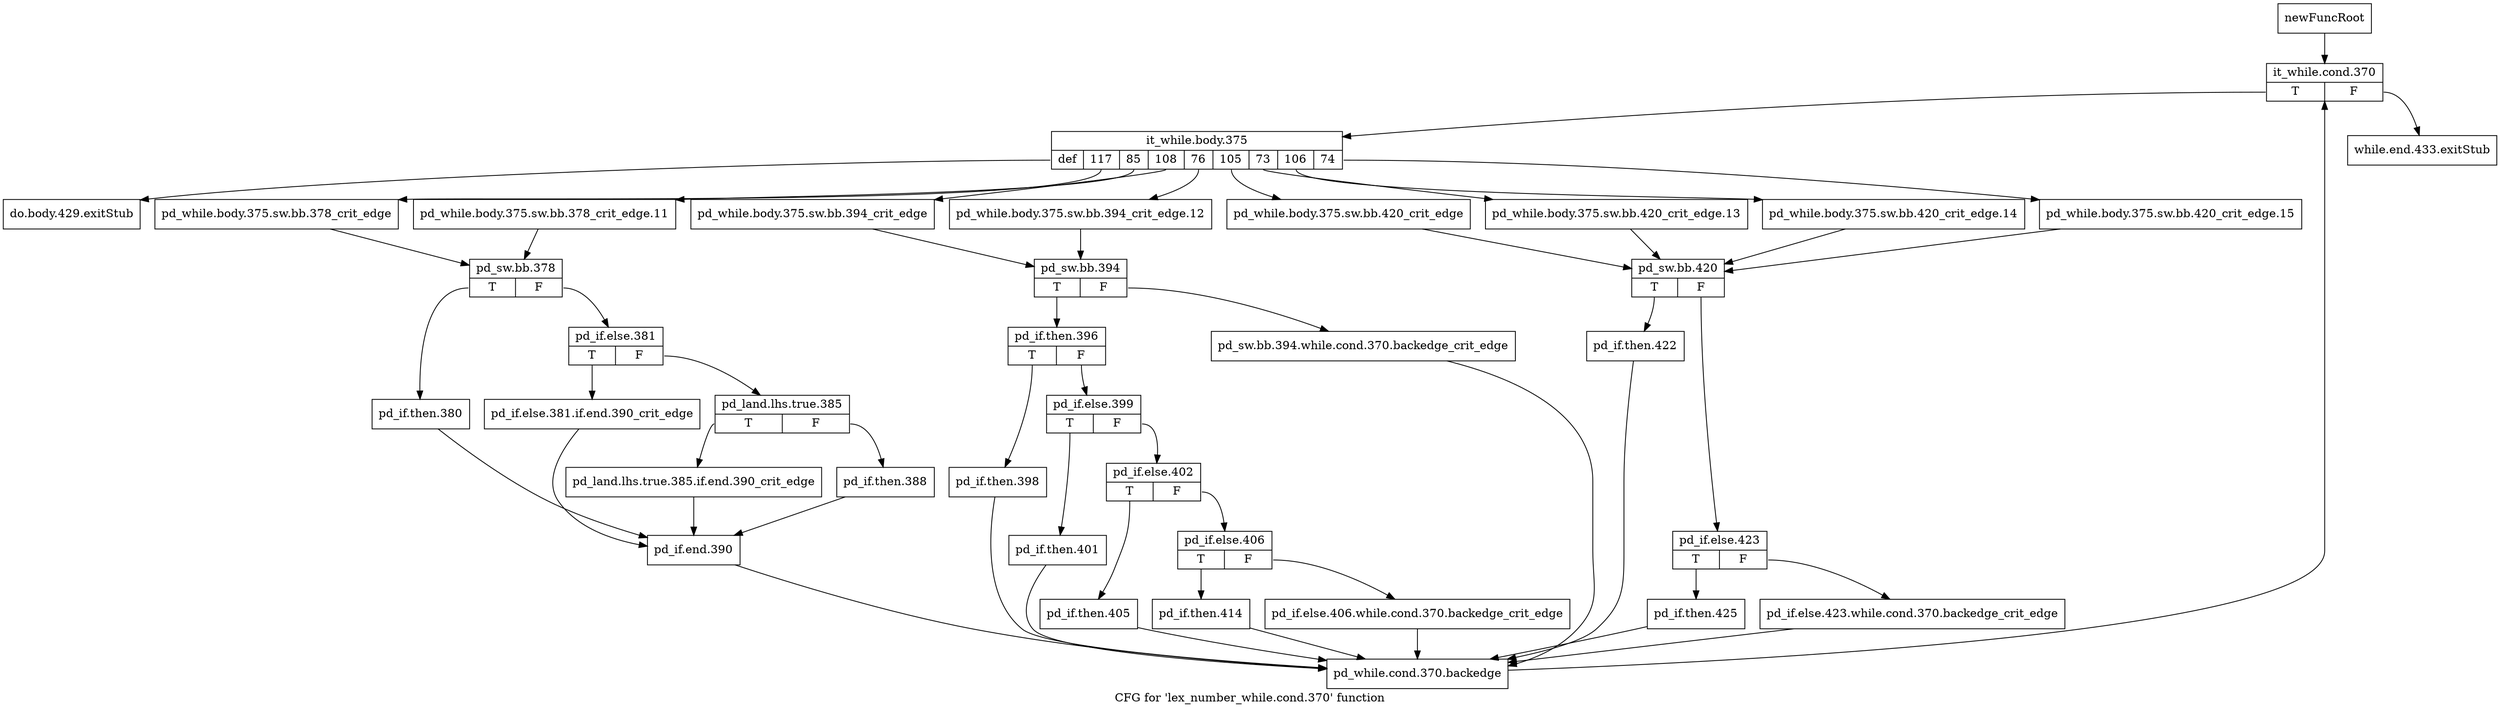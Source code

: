 digraph "CFG for 'lex_number_while.cond.370' function" {
	label="CFG for 'lex_number_while.cond.370' function";

	Node0x9f60650 [shape=record,label="{newFuncRoot}"];
	Node0x9f60650 -> Node0x9f60740;
	Node0x9f606a0 [shape=record,label="{while.end.433.exitStub}"];
	Node0x9f606f0 [shape=record,label="{do.body.429.exitStub}"];
	Node0x9f60740 [shape=record,label="{it_while.cond.370|{<s0>T|<s1>F}}"];
	Node0x9f60740:s0 -> Node0x9f60790;
	Node0x9f60740:s1 -> Node0x9f606a0;
	Node0x9f60790 [shape=record,label="{it_while.body.375|{<s0>def|<s1>117|<s2>85|<s3>108|<s4>76|<s5>105|<s6>73|<s7>106|<s8>74}}"];
	Node0x9f60790:s0 -> Node0x9f606f0;
	Node0x9f60790:s1 -> Node0x9f60f10;
	Node0x9f60790:s2 -> Node0x9f60ec0;
	Node0x9f60790:s3 -> Node0x9f60b00;
	Node0x9f60790:s4 -> Node0x9f60ab0;
	Node0x9f60790:s5 -> Node0x9f608d0;
	Node0x9f60790:s6 -> Node0x9f60880;
	Node0x9f60790:s7 -> Node0x9f60830;
	Node0x9f60790:s8 -> Node0x9f607e0;
	Node0x9f607e0 [shape=record,label="{pd_while.body.375.sw.bb.420_crit_edge.15}"];
	Node0x9f607e0 -> Node0x9f60920;
	Node0x9f60830 [shape=record,label="{pd_while.body.375.sw.bb.420_crit_edge.14}"];
	Node0x9f60830 -> Node0x9f60920;
	Node0x9f60880 [shape=record,label="{pd_while.body.375.sw.bb.420_crit_edge.13}"];
	Node0x9f60880 -> Node0x9f60920;
	Node0x9f608d0 [shape=record,label="{pd_while.body.375.sw.bb.420_crit_edge}"];
	Node0x9f608d0 -> Node0x9f60920;
	Node0x9f60920 [shape=record,label="{pd_sw.bb.420|{<s0>T|<s1>F}}"];
	Node0x9f60920:s0 -> Node0x9f60a60;
	Node0x9f60920:s1 -> Node0x9f60970;
	Node0x9f60970 [shape=record,label="{pd_if.else.423|{<s0>T|<s1>F}}"];
	Node0x9f60970:s0 -> Node0x9f60a10;
	Node0x9f60970:s1 -> Node0x9f609c0;
	Node0x9f609c0 [shape=record,label="{pd_if.else.423.while.cond.370.backedge_crit_edge}"];
	Node0x9f609c0 -> Node0x9f611e0;
	Node0x9f60a10 [shape=record,label="{pd_if.then.425}"];
	Node0x9f60a10 -> Node0x9f611e0;
	Node0x9f60a60 [shape=record,label="{pd_if.then.422}"];
	Node0x9f60a60 -> Node0x9f611e0;
	Node0x9f60ab0 [shape=record,label="{pd_while.body.375.sw.bb.394_crit_edge.12}"];
	Node0x9f60ab0 -> Node0x9f60b50;
	Node0x9f60b00 [shape=record,label="{pd_while.body.375.sw.bb.394_crit_edge}"];
	Node0x9f60b00 -> Node0x9f60b50;
	Node0x9f60b50 [shape=record,label="{pd_sw.bb.394|{<s0>T|<s1>F}}"];
	Node0x9f60b50:s0 -> Node0x9f60bf0;
	Node0x9f60b50:s1 -> Node0x9f60ba0;
	Node0x9f60ba0 [shape=record,label="{pd_sw.bb.394.while.cond.370.backedge_crit_edge}"];
	Node0x9f60ba0 -> Node0x9f611e0;
	Node0x9f60bf0 [shape=record,label="{pd_if.then.396|{<s0>T|<s1>F}}"];
	Node0x9f60bf0:s0 -> Node0x9f60e70;
	Node0x9f60bf0:s1 -> Node0x9f60c40;
	Node0x9f60c40 [shape=record,label="{pd_if.else.399|{<s0>T|<s1>F}}"];
	Node0x9f60c40:s0 -> Node0x9f60e20;
	Node0x9f60c40:s1 -> Node0x9f60c90;
	Node0x9f60c90 [shape=record,label="{pd_if.else.402|{<s0>T|<s1>F}}"];
	Node0x9f60c90:s0 -> Node0x9f60dd0;
	Node0x9f60c90:s1 -> Node0x9f60ce0;
	Node0x9f60ce0 [shape=record,label="{pd_if.else.406|{<s0>T|<s1>F}}"];
	Node0x9f60ce0:s0 -> Node0x9f60d80;
	Node0x9f60ce0:s1 -> Node0x9f60d30;
	Node0x9f60d30 [shape=record,label="{pd_if.else.406.while.cond.370.backedge_crit_edge}"];
	Node0x9f60d30 -> Node0x9f611e0;
	Node0x9f60d80 [shape=record,label="{pd_if.then.414}"];
	Node0x9f60d80 -> Node0x9f611e0;
	Node0x9f60dd0 [shape=record,label="{pd_if.then.405}"];
	Node0x9f60dd0 -> Node0x9f611e0;
	Node0x9f60e20 [shape=record,label="{pd_if.then.401}"];
	Node0x9f60e20 -> Node0x9f611e0;
	Node0x9f60e70 [shape=record,label="{pd_if.then.398}"];
	Node0x9f60e70 -> Node0x9f611e0;
	Node0x9f60ec0 [shape=record,label="{pd_while.body.375.sw.bb.378_crit_edge.11}"];
	Node0x9f60ec0 -> Node0x9f60f60;
	Node0x9f60f10 [shape=record,label="{pd_while.body.375.sw.bb.378_crit_edge}"];
	Node0x9f60f10 -> Node0x9f60f60;
	Node0x9f60f60 [shape=record,label="{pd_sw.bb.378|{<s0>T|<s1>F}}"];
	Node0x9f60f60:s0 -> Node0x9f61140;
	Node0x9f60f60:s1 -> Node0x9f60fb0;
	Node0x9f60fb0 [shape=record,label="{pd_if.else.381|{<s0>T|<s1>F}}"];
	Node0x9f60fb0:s0 -> Node0x9f610f0;
	Node0x9f60fb0:s1 -> Node0x9f61000;
	Node0x9f61000 [shape=record,label="{pd_land.lhs.true.385|{<s0>T|<s1>F}}"];
	Node0x9f61000:s0 -> Node0x9f610a0;
	Node0x9f61000:s1 -> Node0x9f61050;
	Node0x9f61050 [shape=record,label="{pd_if.then.388}"];
	Node0x9f61050 -> Node0x9f61190;
	Node0x9f610a0 [shape=record,label="{pd_land.lhs.true.385.if.end.390_crit_edge}"];
	Node0x9f610a0 -> Node0x9f61190;
	Node0x9f610f0 [shape=record,label="{pd_if.else.381.if.end.390_crit_edge}"];
	Node0x9f610f0 -> Node0x9f61190;
	Node0x9f61140 [shape=record,label="{pd_if.then.380}"];
	Node0x9f61140 -> Node0x9f61190;
	Node0x9f61190 [shape=record,label="{pd_if.end.390}"];
	Node0x9f61190 -> Node0x9f611e0;
	Node0x9f611e0 [shape=record,label="{pd_while.cond.370.backedge}"];
	Node0x9f611e0 -> Node0x9f60740;
}

